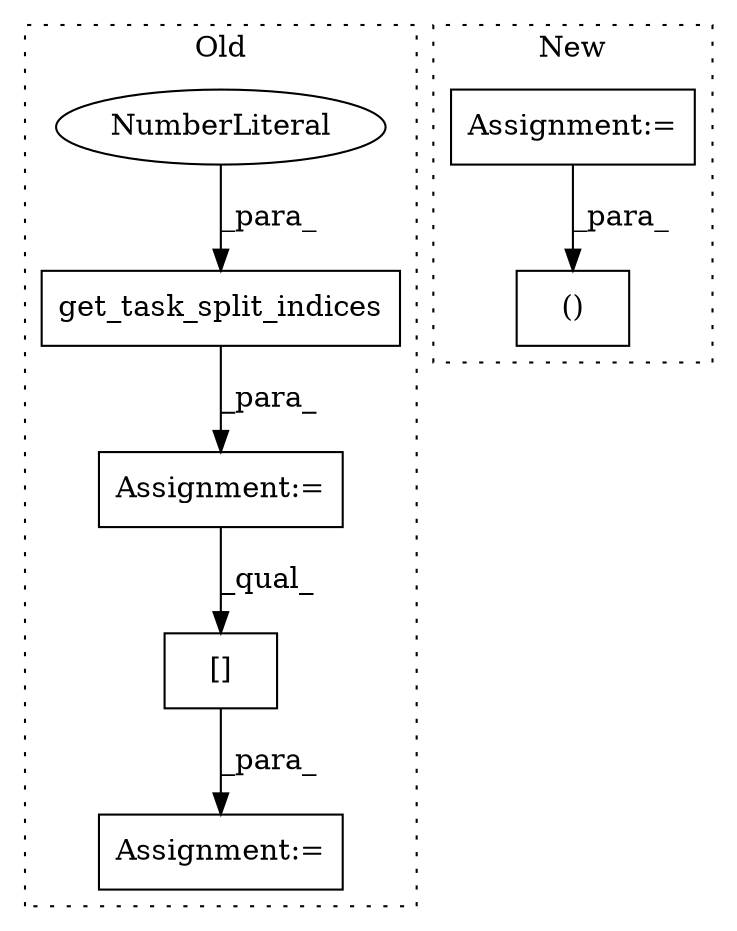 digraph G {
subgraph cluster0 {
1 [label="get_task_split_indices" a="32" s="15859,15889" l="23,1" shape="box"];
3 [label="NumberLiteral" a="34" s="15886" l="3" shape="ellipse"];
4 [label="[]" a="2" s="16051,16069" l="14,1" shape="box"];
5 [label="Assignment:=" a="7" s="15838" l="1" shape="box"];
7 [label="Assignment:=" a="7" s="16050" l="1" shape="box"];
label = "Old";
style="dotted";
}
subgraph cluster1 {
2 [label="()" a="106" s="16383" l="40" shape="box"];
6 [label="Assignment:=" a="7" s="15871" l="5" shape="box"];
label = "New";
style="dotted";
}
1 -> 5 [label="_para_"];
3 -> 1 [label="_para_"];
4 -> 7 [label="_para_"];
5 -> 4 [label="_qual_"];
6 -> 2 [label="_para_"];
}
